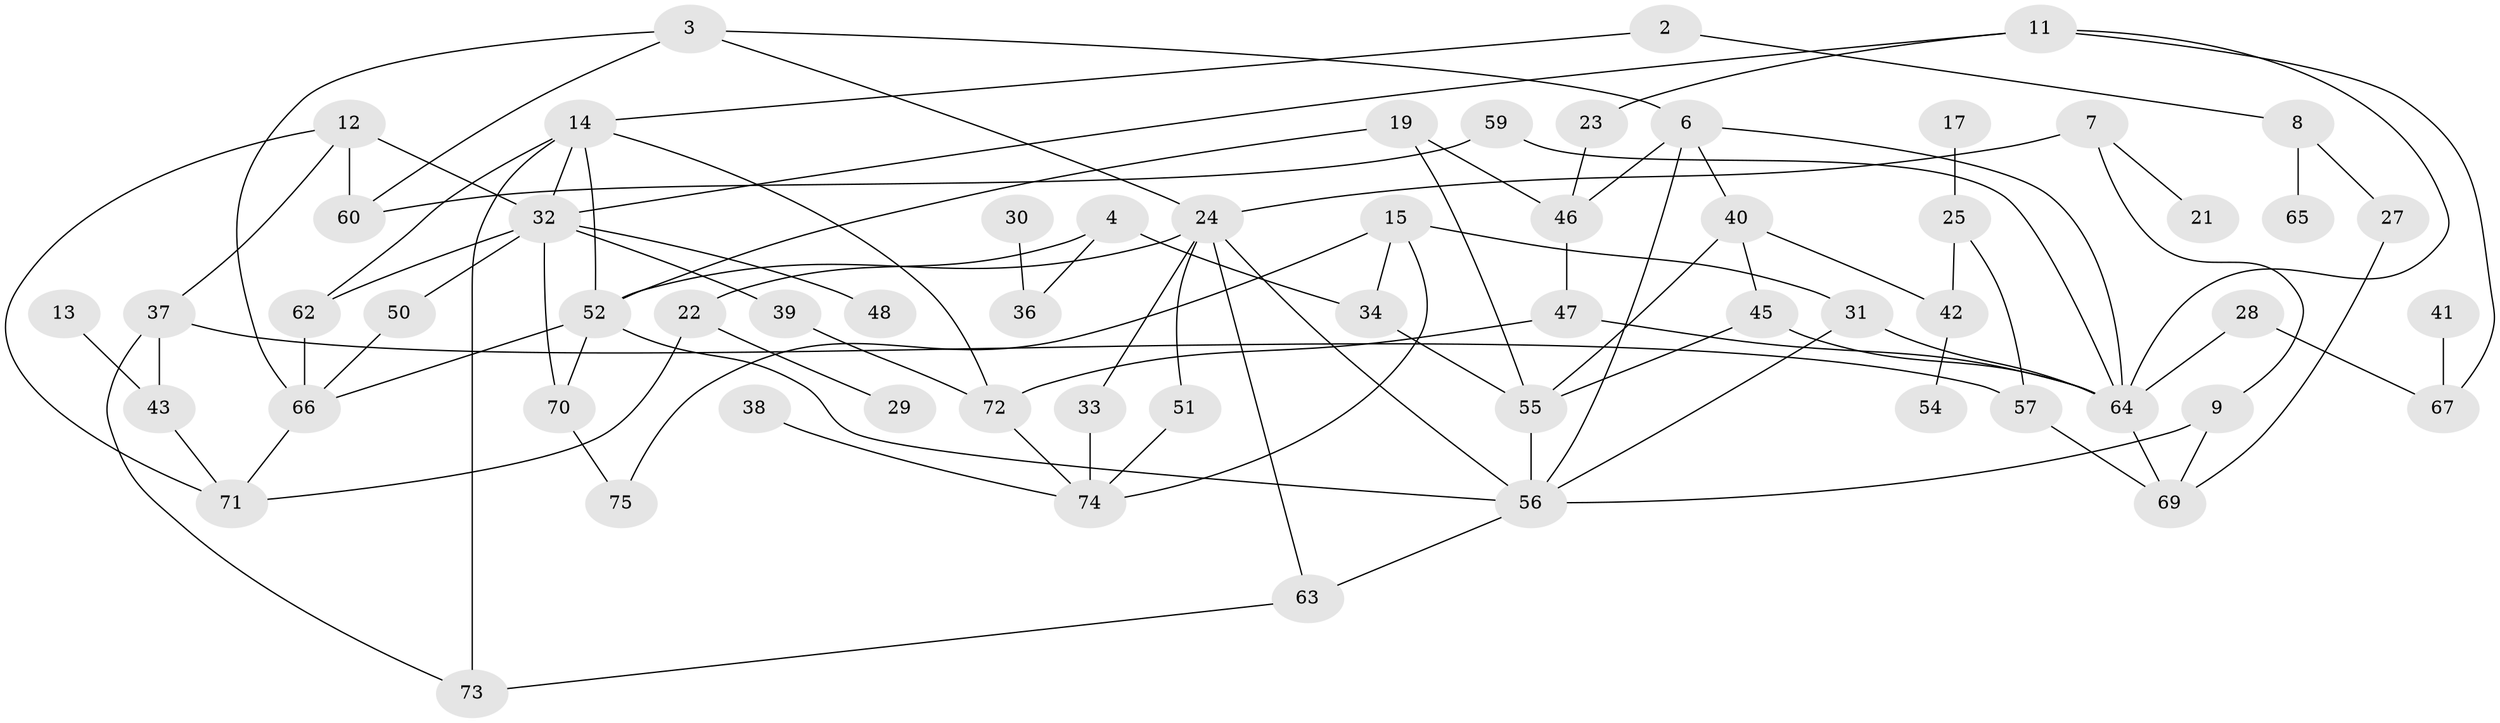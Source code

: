// original degree distribution, {0: 0.087248322147651, 1: 0.21476510067114093, 4: 0.15436241610738255, 5: 0.053691275167785234, 3: 0.2214765100671141, 2: 0.2550335570469799, 7: 0.006711409395973154, 6: 0.006711409395973154}
// Generated by graph-tools (version 1.1) at 2025/00/03/09/25 03:00:44]
// undirected, 61 vertices, 97 edges
graph export_dot {
graph [start="1"]
  node [color=gray90,style=filled];
  2;
  3;
  4;
  6;
  7;
  8;
  9;
  11;
  12;
  13;
  14;
  15;
  17;
  19;
  21;
  22;
  23;
  24;
  25;
  27;
  28;
  29;
  30;
  31;
  32;
  33;
  34;
  36;
  37;
  38;
  39;
  40;
  41;
  42;
  43;
  45;
  46;
  47;
  48;
  50;
  51;
  52;
  54;
  55;
  56;
  57;
  59;
  60;
  62;
  63;
  64;
  65;
  66;
  67;
  69;
  70;
  71;
  72;
  73;
  74;
  75;
  2 -- 8 [weight=1.0];
  2 -- 14 [weight=1.0];
  3 -- 6 [weight=1.0];
  3 -- 24 [weight=1.0];
  3 -- 60 [weight=1.0];
  3 -- 66 [weight=1.0];
  4 -- 22 [weight=1.0];
  4 -- 34 [weight=1.0];
  4 -- 36 [weight=1.0];
  6 -- 40 [weight=1.0];
  6 -- 46 [weight=1.0];
  6 -- 56 [weight=1.0];
  6 -- 64 [weight=1.0];
  7 -- 9 [weight=1.0];
  7 -- 21 [weight=1.0];
  7 -- 24 [weight=2.0];
  8 -- 27 [weight=1.0];
  8 -- 65 [weight=1.0];
  9 -- 56 [weight=1.0];
  9 -- 69 [weight=1.0];
  11 -- 23 [weight=1.0];
  11 -- 32 [weight=1.0];
  11 -- 64 [weight=1.0];
  11 -- 67 [weight=1.0];
  12 -- 32 [weight=2.0];
  12 -- 37 [weight=1.0];
  12 -- 60 [weight=1.0];
  12 -- 71 [weight=1.0];
  13 -- 43 [weight=1.0];
  14 -- 32 [weight=1.0];
  14 -- 52 [weight=1.0];
  14 -- 62 [weight=1.0];
  14 -- 72 [weight=1.0];
  14 -- 73 [weight=1.0];
  15 -- 31 [weight=1.0];
  15 -- 34 [weight=1.0];
  15 -- 74 [weight=1.0];
  15 -- 75 [weight=1.0];
  17 -- 25 [weight=1.0];
  19 -- 46 [weight=1.0];
  19 -- 52 [weight=1.0];
  19 -- 55 [weight=1.0];
  22 -- 29 [weight=1.0];
  22 -- 71 [weight=1.0];
  23 -- 46 [weight=1.0];
  24 -- 33 [weight=1.0];
  24 -- 51 [weight=1.0];
  24 -- 52 [weight=2.0];
  24 -- 56 [weight=1.0];
  24 -- 63 [weight=1.0];
  25 -- 42 [weight=1.0];
  25 -- 57 [weight=1.0];
  27 -- 69 [weight=1.0];
  28 -- 64 [weight=2.0];
  28 -- 67 [weight=1.0];
  30 -- 36 [weight=1.0];
  31 -- 56 [weight=1.0];
  31 -- 64 [weight=1.0];
  32 -- 39 [weight=1.0];
  32 -- 48 [weight=1.0];
  32 -- 50 [weight=1.0];
  32 -- 62 [weight=1.0];
  32 -- 70 [weight=1.0];
  33 -- 74 [weight=1.0];
  34 -- 55 [weight=1.0];
  37 -- 43 [weight=1.0];
  37 -- 57 [weight=1.0];
  37 -- 73 [weight=1.0];
  38 -- 74 [weight=1.0];
  39 -- 72 [weight=1.0];
  40 -- 42 [weight=1.0];
  40 -- 45 [weight=1.0];
  40 -- 55 [weight=1.0];
  41 -- 67 [weight=1.0];
  42 -- 54 [weight=1.0];
  43 -- 71 [weight=1.0];
  45 -- 55 [weight=1.0];
  45 -- 64 [weight=1.0];
  46 -- 47 [weight=1.0];
  47 -- 64 [weight=1.0];
  47 -- 72 [weight=2.0];
  50 -- 66 [weight=1.0];
  51 -- 74 [weight=1.0];
  52 -- 56 [weight=1.0];
  52 -- 66 [weight=1.0];
  52 -- 70 [weight=1.0];
  55 -- 56 [weight=1.0];
  56 -- 63 [weight=1.0];
  57 -- 69 [weight=1.0];
  59 -- 60 [weight=1.0];
  59 -- 64 [weight=1.0];
  62 -- 66 [weight=1.0];
  63 -- 73 [weight=1.0];
  64 -- 69 [weight=1.0];
  66 -- 71 [weight=1.0];
  70 -- 75 [weight=1.0];
  72 -- 74 [weight=1.0];
}
